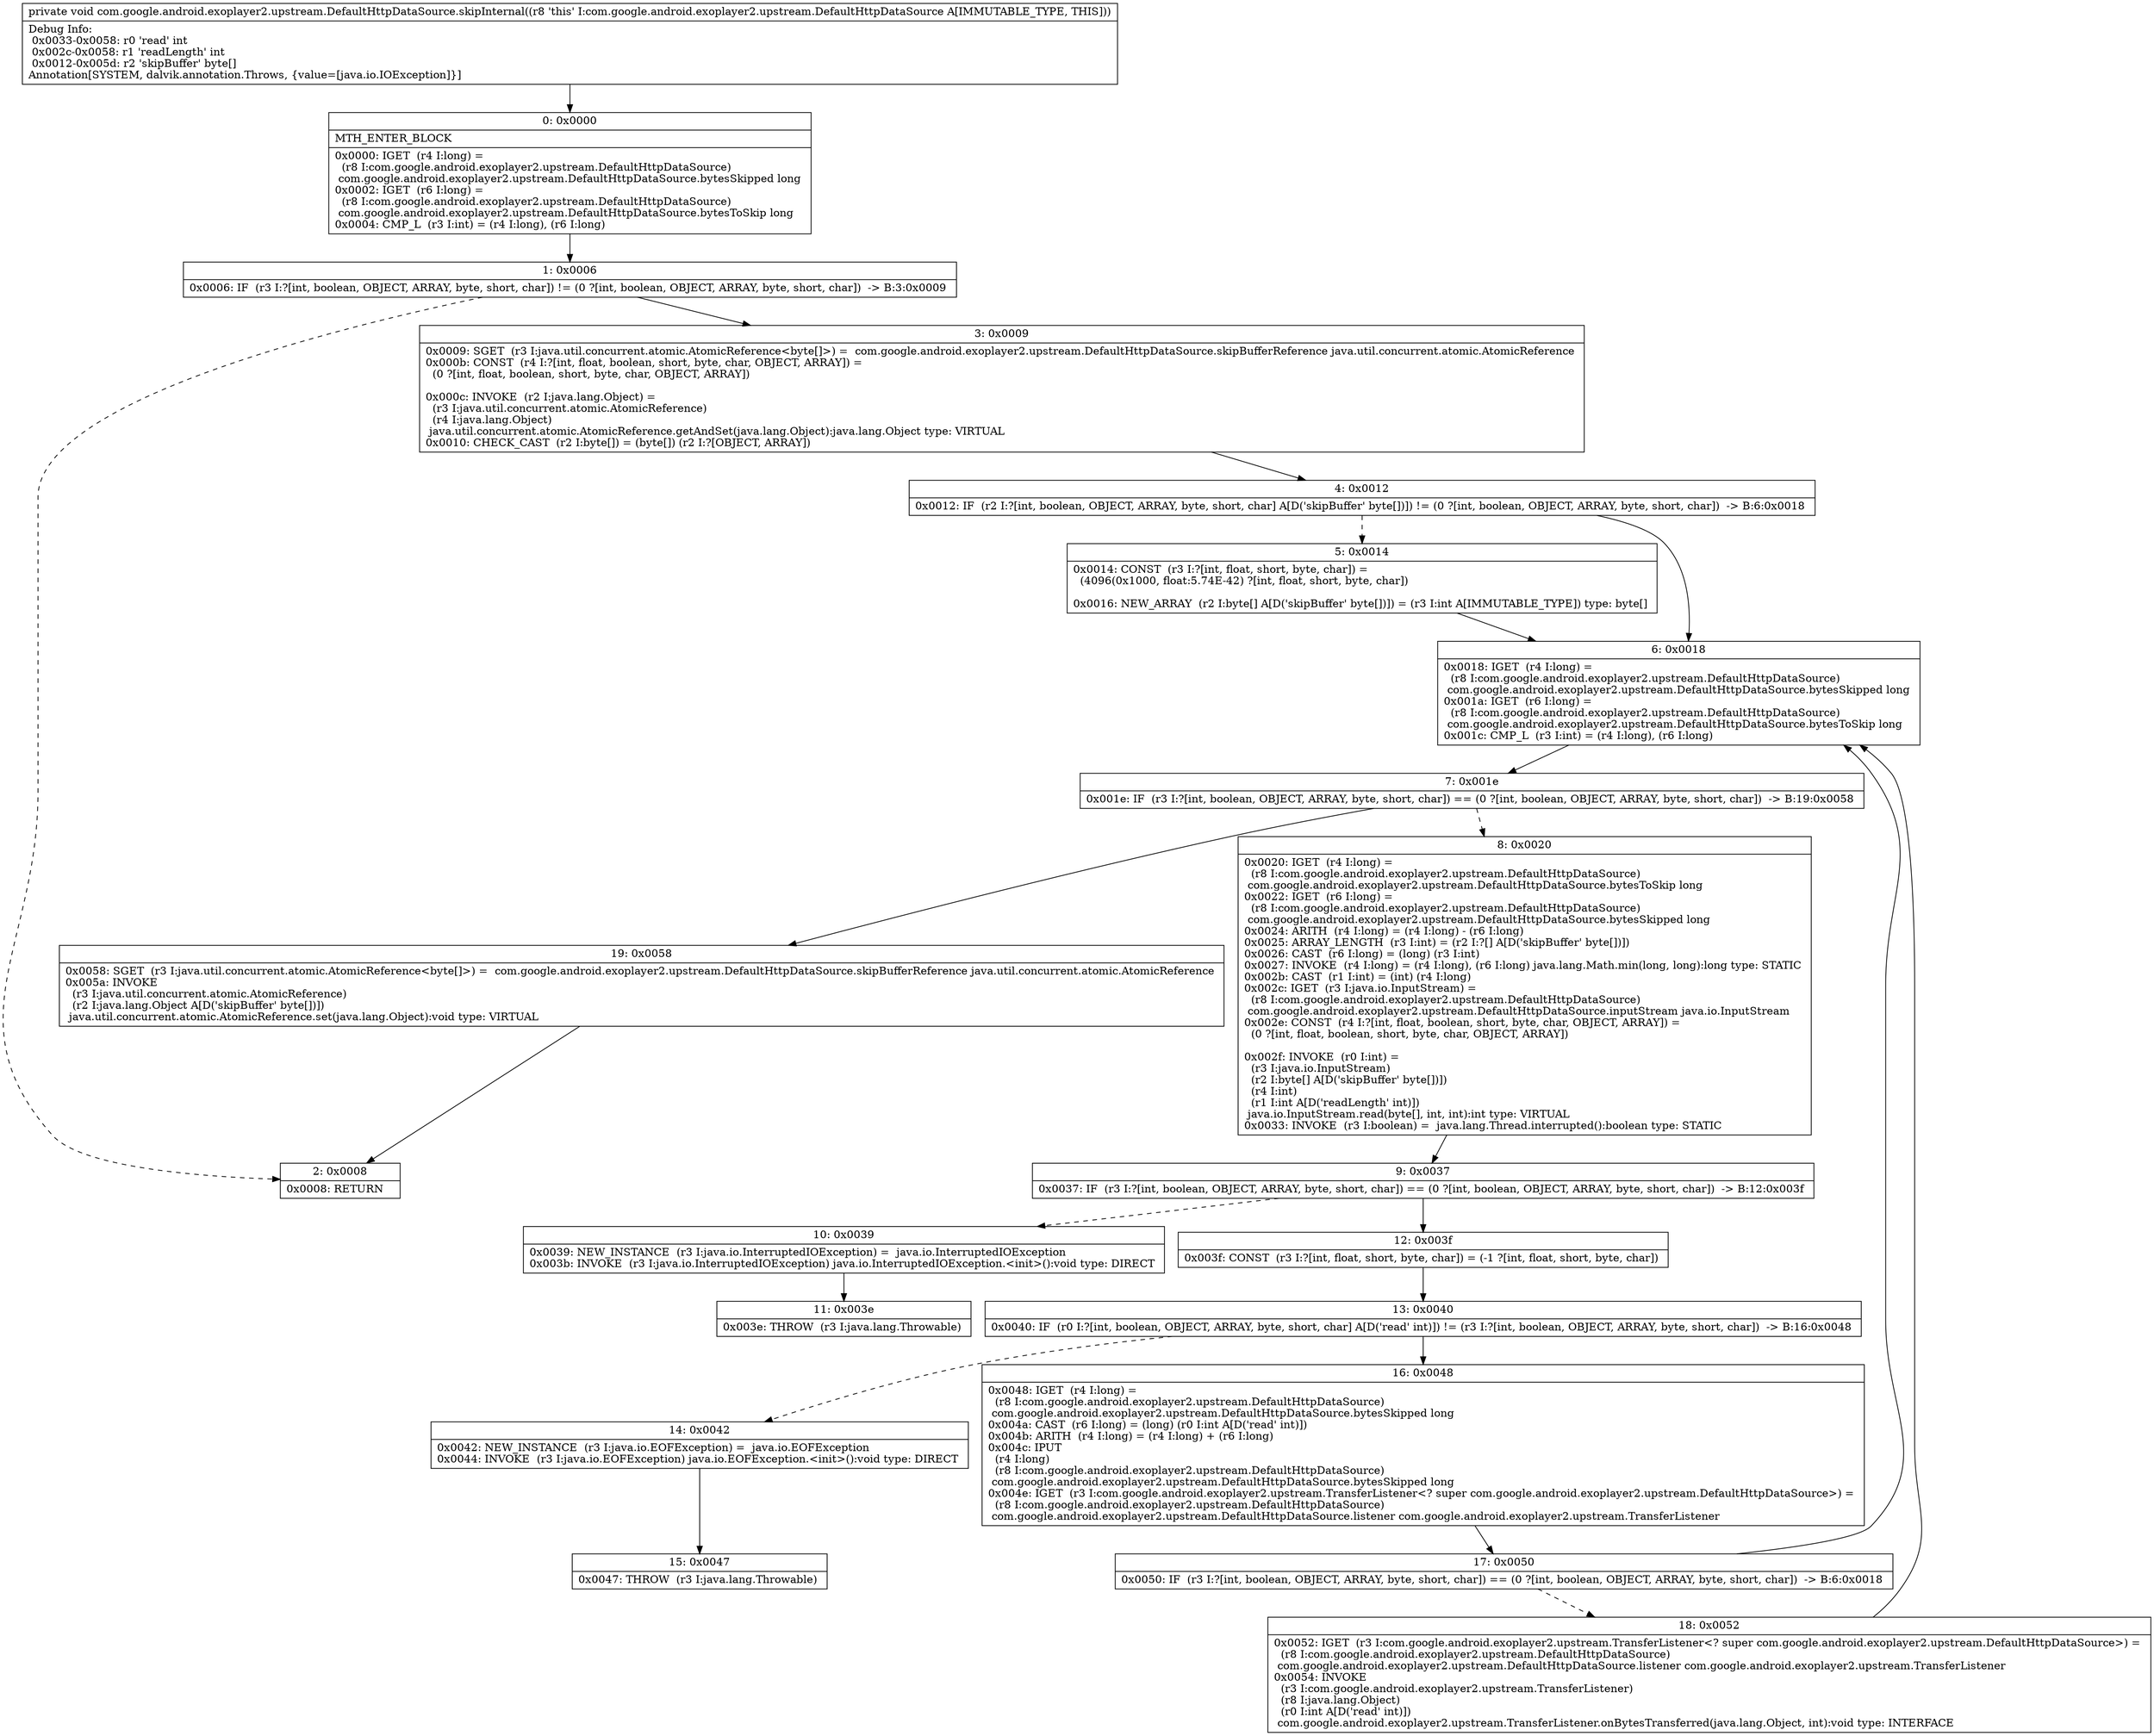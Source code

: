 digraph "CFG forcom.google.android.exoplayer2.upstream.DefaultHttpDataSource.skipInternal()V" {
Node_0 [shape=record,label="{0\:\ 0x0000|MTH_ENTER_BLOCK\l|0x0000: IGET  (r4 I:long) = \l  (r8 I:com.google.android.exoplayer2.upstream.DefaultHttpDataSource)\l com.google.android.exoplayer2.upstream.DefaultHttpDataSource.bytesSkipped long \l0x0002: IGET  (r6 I:long) = \l  (r8 I:com.google.android.exoplayer2.upstream.DefaultHttpDataSource)\l com.google.android.exoplayer2.upstream.DefaultHttpDataSource.bytesToSkip long \l0x0004: CMP_L  (r3 I:int) = (r4 I:long), (r6 I:long) \l}"];
Node_1 [shape=record,label="{1\:\ 0x0006|0x0006: IF  (r3 I:?[int, boolean, OBJECT, ARRAY, byte, short, char]) != (0 ?[int, boolean, OBJECT, ARRAY, byte, short, char])  \-\> B:3:0x0009 \l}"];
Node_2 [shape=record,label="{2\:\ 0x0008|0x0008: RETURN   \l}"];
Node_3 [shape=record,label="{3\:\ 0x0009|0x0009: SGET  (r3 I:java.util.concurrent.atomic.AtomicReference\<byte[]\>) =  com.google.android.exoplayer2.upstream.DefaultHttpDataSource.skipBufferReference java.util.concurrent.atomic.AtomicReference \l0x000b: CONST  (r4 I:?[int, float, boolean, short, byte, char, OBJECT, ARRAY]) = \l  (0 ?[int, float, boolean, short, byte, char, OBJECT, ARRAY])\l \l0x000c: INVOKE  (r2 I:java.lang.Object) = \l  (r3 I:java.util.concurrent.atomic.AtomicReference)\l  (r4 I:java.lang.Object)\l java.util.concurrent.atomic.AtomicReference.getAndSet(java.lang.Object):java.lang.Object type: VIRTUAL \l0x0010: CHECK_CAST  (r2 I:byte[]) = (byte[]) (r2 I:?[OBJECT, ARRAY]) \l}"];
Node_4 [shape=record,label="{4\:\ 0x0012|0x0012: IF  (r2 I:?[int, boolean, OBJECT, ARRAY, byte, short, char] A[D('skipBuffer' byte[])]) != (0 ?[int, boolean, OBJECT, ARRAY, byte, short, char])  \-\> B:6:0x0018 \l}"];
Node_5 [shape=record,label="{5\:\ 0x0014|0x0014: CONST  (r3 I:?[int, float, short, byte, char]) = \l  (4096(0x1000, float:5.74E\-42) ?[int, float, short, byte, char])\l \l0x0016: NEW_ARRAY  (r2 I:byte[] A[D('skipBuffer' byte[])]) = (r3 I:int A[IMMUTABLE_TYPE]) type: byte[] \l}"];
Node_6 [shape=record,label="{6\:\ 0x0018|0x0018: IGET  (r4 I:long) = \l  (r8 I:com.google.android.exoplayer2.upstream.DefaultHttpDataSource)\l com.google.android.exoplayer2.upstream.DefaultHttpDataSource.bytesSkipped long \l0x001a: IGET  (r6 I:long) = \l  (r8 I:com.google.android.exoplayer2.upstream.DefaultHttpDataSource)\l com.google.android.exoplayer2.upstream.DefaultHttpDataSource.bytesToSkip long \l0x001c: CMP_L  (r3 I:int) = (r4 I:long), (r6 I:long) \l}"];
Node_7 [shape=record,label="{7\:\ 0x001e|0x001e: IF  (r3 I:?[int, boolean, OBJECT, ARRAY, byte, short, char]) == (0 ?[int, boolean, OBJECT, ARRAY, byte, short, char])  \-\> B:19:0x0058 \l}"];
Node_8 [shape=record,label="{8\:\ 0x0020|0x0020: IGET  (r4 I:long) = \l  (r8 I:com.google.android.exoplayer2.upstream.DefaultHttpDataSource)\l com.google.android.exoplayer2.upstream.DefaultHttpDataSource.bytesToSkip long \l0x0022: IGET  (r6 I:long) = \l  (r8 I:com.google.android.exoplayer2.upstream.DefaultHttpDataSource)\l com.google.android.exoplayer2.upstream.DefaultHttpDataSource.bytesSkipped long \l0x0024: ARITH  (r4 I:long) = (r4 I:long) \- (r6 I:long) \l0x0025: ARRAY_LENGTH  (r3 I:int) = (r2 I:?[] A[D('skipBuffer' byte[])]) \l0x0026: CAST  (r6 I:long) = (long) (r3 I:int) \l0x0027: INVOKE  (r4 I:long) = (r4 I:long), (r6 I:long) java.lang.Math.min(long, long):long type: STATIC \l0x002b: CAST  (r1 I:int) = (int) (r4 I:long) \l0x002c: IGET  (r3 I:java.io.InputStream) = \l  (r8 I:com.google.android.exoplayer2.upstream.DefaultHttpDataSource)\l com.google.android.exoplayer2.upstream.DefaultHttpDataSource.inputStream java.io.InputStream \l0x002e: CONST  (r4 I:?[int, float, boolean, short, byte, char, OBJECT, ARRAY]) = \l  (0 ?[int, float, boolean, short, byte, char, OBJECT, ARRAY])\l \l0x002f: INVOKE  (r0 I:int) = \l  (r3 I:java.io.InputStream)\l  (r2 I:byte[] A[D('skipBuffer' byte[])])\l  (r4 I:int)\l  (r1 I:int A[D('readLength' int)])\l java.io.InputStream.read(byte[], int, int):int type: VIRTUAL \l0x0033: INVOKE  (r3 I:boolean) =  java.lang.Thread.interrupted():boolean type: STATIC \l}"];
Node_9 [shape=record,label="{9\:\ 0x0037|0x0037: IF  (r3 I:?[int, boolean, OBJECT, ARRAY, byte, short, char]) == (0 ?[int, boolean, OBJECT, ARRAY, byte, short, char])  \-\> B:12:0x003f \l}"];
Node_10 [shape=record,label="{10\:\ 0x0039|0x0039: NEW_INSTANCE  (r3 I:java.io.InterruptedIOException) =  java.io.InterruptedIOException \l0x003b: INVOKE  (r3 I:java.io.InterruptedIOException) java.io.InterruptedIOException.\<init\>():void type: DIRECT \l}"];
Node_11 [shape=record,label="{11\:\ 0x003e|0x003e: THROW  (r3 I:java.lang.Throwable) \l}"];
Node_12 [shape=record,label="{12\:\ 0x003f|0x003f: CONST  (r3 I:?[int, float, short, byte, char]) = (\-1 ?[int, float, short, byte, char]) \l}"];
Node_13 [shape=record,label="{13\:\ 0x0040|0x0040: IF  (r0 I:?[int, boolean, OBJECT, ARRAY, byte, short, char] A[D('read' int)]) != (r3 I:?[int, boolean, OBJECT, ARRAY, byte, short, char])  \-\> B:16:0x0048 \l}"];
Node_14 [shape=record,label="{14\:\ 0x0042|0x0042: NEW_INSTANCE  (r3 I:java.io.EOFException) =  java.io.EOFException \l0x0044: INVOKE  (r3 I:java.io.EOFException) java.io.EOFException.\<init\>():void type: DIRECT \l}"];
Node_15 [shape=record,label="{15\:\ 0x0047|0x0047: THROW  (r3 I:java.lang.Throwable) \l}"];
Node_16 [shape=record,label="{16\:\ 0x0048|0x0048: IGET  (r4 I:long) = \l  (r8 I:com.google.android.exoplayer2.upstream.DefaultHttpDataSource)\l com.google.android.exoplayer2.upstream.DefaultHttpDataSource.bytesSkipped long \l0x004a: CAST  (r6 I:long) = (long) (r0 I:int A[D('read' int)]) \l0x004b: ARITH  (r4 I:long) = (r4 I:long) + (r6 I:long) \l0x004c: IPUT  \l  (r4 I:long)\l  (r8 I:com.google.android.exoplayer2.upstream.DefaultHttpDataSource)\l com.google.android.exoplayer2.upstream.DefaultHttpDataSource.bytesSkipped long \l0x004e: IGET  (r3 I:com.google.android.exoplayer2.upstream.TransferListener\<? super com.google.android.exoplayer2.upstream.DefaultHttpDataSource\>) = \l  (r8 I:com.google.android.exoplayer2.upstream.DefaultHttpDataSource)\l com.google.android.exoplayer2.upstream.DefaultHttpDataSource.listener com.google.android.exoplayer2.upstream.TransferListener \l}"];
Node_17 [shape=record,label="{17\:\ 0x0050|0x0050: IF  (r3 I:?[int, boolean, OBJECT, ARRAY, byte, short, char]) == (0 ?[int, boolean, OBJECT, ARRAY, byte, short, char])  \-\> B:6:0x0018 \l}"];
Node_18 [shape=record,label="{18\:\ 0x0052|0x0052: IGET  (r3 I:com.google.android.exoplayer2.upstream.TransferListener\<? super com.google.android.exoplayer2.upstream.DefaultHttpDataSource\>) = \l  (r8 I:com.google.android.exoplayer2.upstream.DefaultHttpDataSource)\l com.google.android.exoplayer2.upstream.DefaultHttpDataSource.listener com.google.android.exoplayer2.upstream.TransferListener \l0x0054: INVOKE  \l  (r3 I:com.google.android.exoplayer2.upstream.TransferListener)\l  (r8 I:java.lang.Object)\l  (r0 I:int A[D('read' int)])\l com.google.android.exoplayer2.upstream.TransferListener.onBytesTransferred(java.lang.Object, int):void type: INTERFACE \l}"];
Node_19 [shape=record,label="{19\:\ 0x0058|0x0058: SGET  (r3 I:java.util.concurrent.atomic.AtomicReference\<byte[]\>) =  com.google.android.exoplayer2.upstream.DefaultHttpDataSource.skipBufferReference java.util.concurrent.atomic.AtomicReference \l0x005a: INVOKE  \l  (r3 I:java.util.concurrent.atomic.AtomicReference)\l  (r2 I:java.lang.Object A[D('skipBuffer' byte[])])\l java.util.concurrent.atomic.AtomicReference.set(java.lang.Object):void type: VIRTUAL \l}"];
MethodNode[shape=record,label="{private void com.google.android.exoplayer2.upstream.DefaultHttpDataSource.skipInternal((r8 'this' I:com.google.android.exoplayer2.upstream.DefaultHttpDataSource A[IMMUTABLE_TYPE, THIS]))  | Debug Info:\l  0x0033\-0x0058: r0 'read' int\l  0x002c\-0x0058: r1 'readLength' int\l  0x0012\-0x005d: r2 'skipBuffer' byte[]\lAnnotation[SYSTEM, dalvik.annotation.Throws, \{value=[java.io.IOException]\}]\l}"];
MethodNode -> Node_0;
Node_0 -> Node_1;
Node_1 -> Node_2[style=dashed];
Node_1 -> Node_3;
Node_3 -> Node_4;
Node_4 -> Node_5[style=dashed];
Node_4 -> Node_6;
Node_5 -> Node_6;
Node_6 -> Node_7;
Node_7 -> Node_8[style=dashed];
Node_7 -> Node_19;
Node_8 -> Node_9;
Node_9 -> Node_10[style=dashed];
Node_9 -> Node_12;
Node_10 -> Node_11;
Node_12 -> Node_13;
Node_13 -> Node_14[style=dashed];
Node_13 -> Node_16;
Node_14 -> Node_15;
Node_16 -> Node_17;
Node_17 -> Node_6;
Node_17 -> Node_18[style=dashed];
Node_18 -> Node_6;
Node_19 -> Node_2;
}

